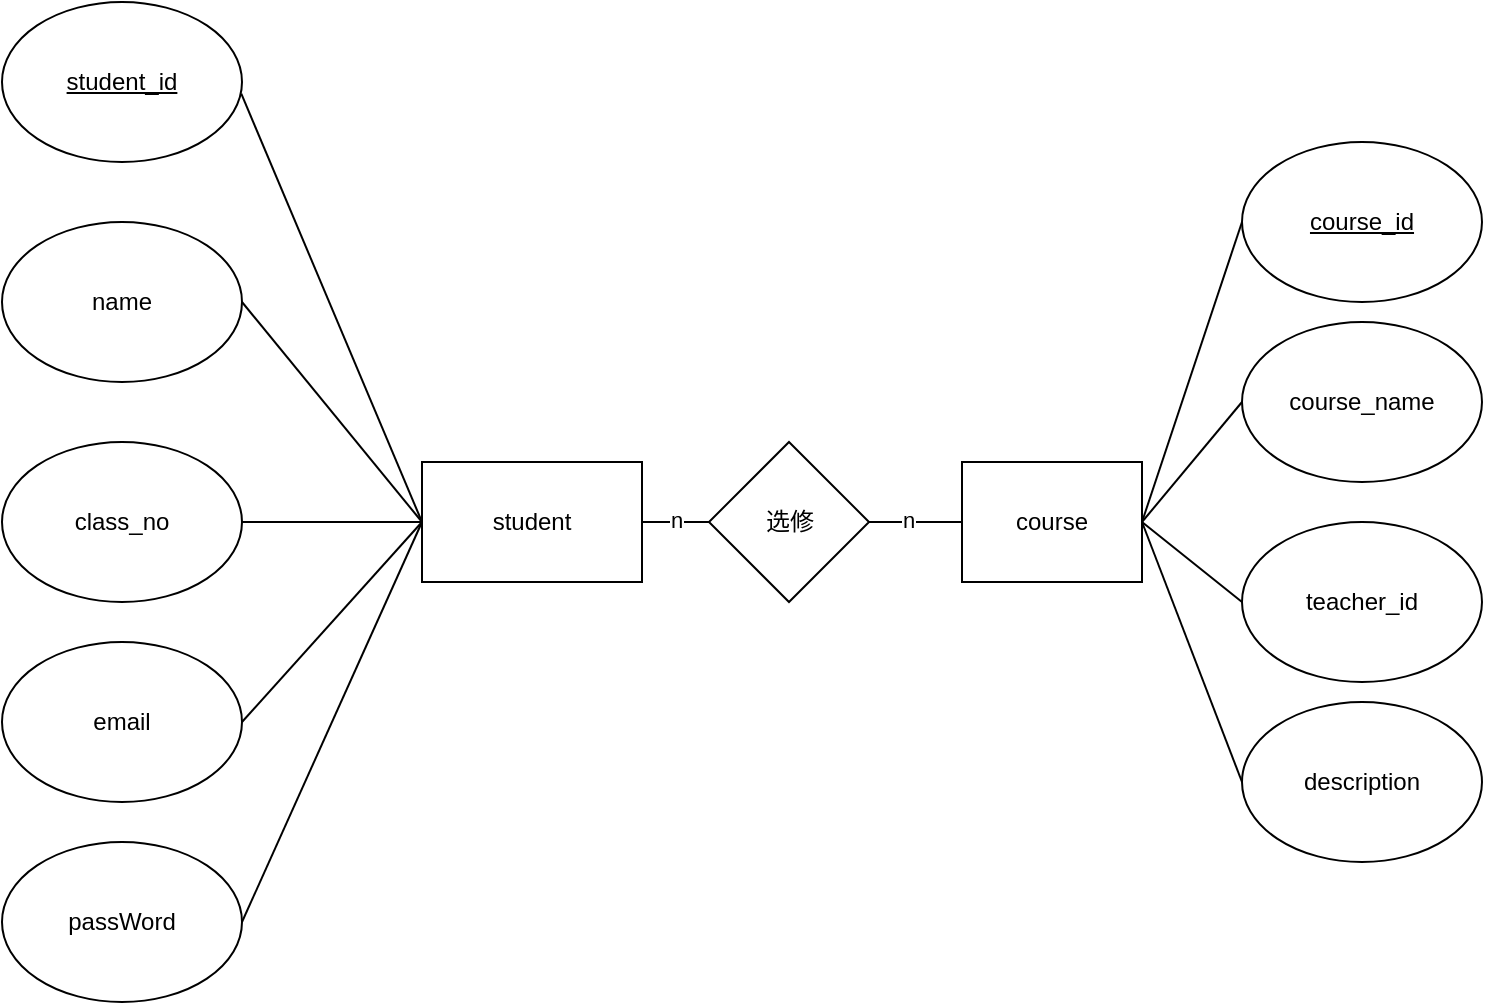 <mxfile version="24.6.4" type="github">
  <diagram name="第 1 页" id="QonXaU6UfeMdcegaqnbO">
    <mxGraphModel dx="1238" dy="683" grid="1" gridSize="10" guides="1" tooltips="1" connect="1" arrows="1" fold="1" page="1" pageScale="1" pageWidth="827" pageHeight="1169" math="0" shadow="0">
      <root>
        <mxCell id="0" />
        <mxCell id="1" parent="0" />
        <mxCell id="vv5a64AxEaZxOqgttP_Y-1" value="student" style="rounded=0;whiteSpace=wrap;html=1;" vertex="1" parent="1">
          <mxGeometry x="270" y="250" width="110" height="60" as="geometry" />
        </mxCell>
        <mxCell id="vv5a64AxEaZxOqgttP_Y-2" value="course" style="rounded=0;whiteSpace=wrap;html=1;" vertex="1" parent="1">
          <mxGeometry x="540" y="250" width="90" height="60" as="geometry" />
        </mxCell>
        <mxCell id="vv5a64AxEaZxOqgttP_Y-3" value="&lt;u&gt;student_id&lt;/u&gt;" style="ellipse;whiteSpace=wrap;html=1;" vertex="1" parent="1">
          <mxGeometry x="60" y="20" width="120" height="80" as="geometry" />
        </mxCell>
        <mxCell id="vv5a64AxEaZxOqgttP_Y-4" value="name" style="ellipse;whiteSpace=wrap;html=1;" vertex="1" parent="1">
          <mxGeometry x="60" y="130" width="120" height="80" as="geometry" />
        </mxCell>
        <mxCell id="vv5a64AxEaZxOqgttP_Y-5" value="class_no" style="ellipse;whiteSpace=wrap;html=1;" vertex="1" parent="1">
          <mxGeometry x="60" y="240" width="120" height="80" as="geometry" />
        </mxCell>
        <mxCell id="vv5a64AxEaZxOqgttP_Y-6" value="email" style="ellipse;whiteSpace=wrap;html=1;" vertex="1" parent="1">
          <mxGeometry x="60" y="340" width="120" height="80" as="geometry" />
        </mxCell>
        <mxCell id="vv5a64AxEaZxOqgttP_Y-7" value="passWord" style="ellipse;whiteSpace=wrap;html=1;" vertex="1" parent="1">
          <mxGeometry x="60" y="440" width="120" height="80" as="geometry" />
        </mxCell>
        <mxCell id="vv5a64AxEaZxOqgttP_Y-9" value="" style="endArrow=none;html=1;rounded=0;exitX=0.997;exitY=0.573;exitDx=0;exitDy=0;exitPerimeter=0;entryX=0;entryY=0.5;entryDx=0;entryDy=0;" edge="1" parent="1" source="vv5a64AxEaZxOqgttP_Y-3" target="vv5a64AxEaZxOqgttP_Y-1">
          <mxGeometry width="50" height="50" relative="1" as="geometry">
            <mxPoint x="350" y="320" as="sourcePoint" />
            <mxPoint x="400" y="270" as="targetPoint" />
          </mxGeometry>
        </mxCell>
        <mxCell id="vv5a64AxEaZxOqgttP_Y-10" value="" style="endArrow=none;html=1;rounded=0;exitX=1;exitY=0.5;exitDx=0;exitDy=0;" edge="1" parent="1" source="vv5a64AxEaZxOqgttP_Y-4">
          <mxGeometry width="50" height="50" relative="1" as="geometry">
            <mxPoint x="190" y="76" as="sourcePoint" />
            <mxPoint x="270" y="280" as="targetPoint" />
          </mxGeometry>
        </mxCell>
        <mxCell id="vv5a64AxEaZxOqgttP_Y-11" value="" style="endArrow=none;html=1;rounded=0;exitX=1;exitY=0.5;exitDx=0;exitDy=0;" edge="1" parent="1" source="vv5a64AxEaZxOqgttP_Y-5">
          <mxGeometry width="50" height="50" relative="1" as="geometry">
            <mxPoint x="200" y="86" as="sourcePoint" />
            <mxPoint x="270" y="280" as="targetPoint" />
          </mxGeometry>
        </mxCell>
        <mxCell id="vv5a64AxEaZxOqgttP_Y-12" value="" style="endArrow=none;html=1;rounded=0;exitX=1;exitY=0.5;exitDx=0;exitDy=0;" edge="1" parent="1" source="vv5a64AxEaZxOqgttP_Y-6">
          <mxGeometry width="50" height="50" relative="1" as="geometry">
            <mxPoint x="210" y="96" as="sourcePoint" />
            <mxPoint x="270" y="280" as="targetPoint" />
          </mxGeometry>
        </mxCell>
        <mxCell id="vv5a64AxEaZxOqgttP_Y-13" value="" style="endArrow=none;html=1;rounded=0;exitX=1;exitY=0.5;exitDx=0;exitDy=0;entryX=0;entryY=0.5;entryDx=0;entryDy=0;" edge="1" parent="1" source="vv5a64AxEaZxOqgttP_Y-7" target="vv5a64AxEaZxOqgttP_Y-1">
          <mxGeometry width="50" height="50" relative="1" as="geometry">
            <mxPoint x="220" y="106" as="sourcePoint" />
            <mxPoint x="310" y="320" as="targetPoint" />
          </mxGeometry>
        </mxCell>
        <mxCell id="vv5a64AxEaZxOqgttP_Y-14" value="&lt;u&gt;course_id&lt;/u&gt;" style="ellipse;whiteSpace=wrap;html=1;" vertex="1" parent="1">
          <mxGeometry x="680" y="90" width="120" height="80" as="geometry" />
        </mxCell>
        <mxCell id="vv5a64AxEaZxOqgttP_Y-15" value="course_name&lt;span style=&quot;color: rgba(0, 0, 0, 0); font-family: monospace; font-size: 0px; text-align: start; text-wrap: nowrap;&quot;&gt;%3CmxGraphModel%3E%3Croot%3E%3CmxCell%20id%3D%220%22%2F%3E%3CmxCell%20id%3D%221%22%20parent%3D%220%22%2F%3E%3CmxCell%20id%3D%222%22%20value%3D%22course_id%22%20style%3D%22ellipse%3BwhiteSpace%3Dwrap%3Bhtml%3D1%3B%22%20vertex%3D%221%22%20parent%3D%221%22%3E%3CmxGeometry%20x%3D%22640%22%20y%3D%2220%22%20width%3D%22120%22%20height%3D%2280%22%20as%3D%22geometry%22%2F%3E%3C%2FmxCell%3E%3C%2Froot%3E%3C%2FmxGraphModel%3E&lt;/span&gt;" style="ellipse;whiteSpace=wrap;html=1;" vertex="1" parent="1">
          <mxGeometry x="680" y="180" width="120" height="80" as="geometry" />
        </mxCell>
        <mxCell id="vv5a64AxEaZxOqgttP_Y-16" value="teacher_id&lt;span style=&quot;color: rgba(0, 0, 0, 0); font-family: monospace; font-size: 0px; text-align: start; text-wrap: nowrap;&quot;&gt;%3CmxGraphModel%3E%3Croot%3E%3CmxCell%20id%3D%220%22%2F%3E%3CmxCell%20id%3D%221%22%20parent%3D%220%22%2F%3E%3CmxCell%20id%3D%222%22%20value%3D%22course_id%22%20style%3D%22ellipse%3BwhiteSpace%3Dwrap%3Bhtml%3D1%3B%22%20vertex%3D%221%22%20parent%3D%221%22%3E%3CmxGeometry%20x%3D%22640%22%20y%3D%2220%22%20width%3D%22120%22%20height%3D%2280%22%20as%3D%22geometry%22%2F%3E%3C%2FmxCell%3E%3C%2Froot%3E%3C%2FmxGraphModel%3E&lt;/span&gt;" style="ellipse;whiteSpace=wrap;html=1;" vertex="1" parent="1">
          <mxGeometry x="680" y="280" width="120" height="80" as="geometry" />
        </mxCell>
        <mxCell id="vv5a64AxEaZxOqgttP_Y-17" value="&lt;div style=&quot;text-align: center;&quot;&gt;&lt;span style=&quot;text-align: start; background-color: initial;&quot;&gt;description&lt;/span&gt;&lt;span style=&quot;color: rgba(0, 0, 0, 0); font-family: monospace; font-size: 0px; text-align: start; text-wrap: nowrap; background-color: initial;&quot;&gt;3CmxGraphModel%3E%3Croot%3E%3CmxCell%20id%3D%220%22%2F%3E%3CmxCell%20id%3D%221%22%20parent%3D%220%22%2F%3E%3CmxCell%20id%3D%222%22%20value%3D%22course_id%22%20style%3D%22ellipse%3BwhiteSpace%3Dwrap%3Bhtml%3D1%3B%22%20vertex%3D%221%22%20parent%3D%221%22%3E%3CmxGeometry%20x%3D%22640%22%20y%3D%2220%22%20width%3D%22120%22%20height%3D%2280%22%20as%3D%22geometry%22%2F%3E%3C%2FmxCell%3E%3C%2Froot%3E%3C%2FmxGraphModel%3E&lt;/span&gt;&lt;/div&gt;" style="ellipse;whiteSpace=wrap;html=1;" vertex="1" parent="1">
          <mxGeometry x="680" y="370" width="120" height="80" as="geometry" />
        </mxCell>
        <mxCell id="vv5a64AxEaZxOqgttP_Y-19" value="" style="endArrow=none;html=1;rounded=0;exitX=0;exitY=0.5;exitDx=0;exitDy=0;entryX=1;entryY=0.5;entryDx=0;entryDy=0;" edge="1" parent="1" source="vv5a64AxEaZxOqgttP_Y-14" target="vv5a64AxEaZxOqgttP_Y-2">
          <mxGeometry width="50" height="50" relative="1" as="geometry">
            <mxPoint x="190" y="76" as="sourcePoint" />
            <mxPoint x="280" y="290" as="targetPoint" />
          </mxGeometry>
        </mxCell>
        <mxCell id="vv5a64AxEaZxOqgttP_Y-20" value="" style="endArrow=none;html=1;rounded=0;exitX=0;exitY=0.5;exitDx=0;exitDy=0;" edge="1" parent="1" source="vv5a64AxEaZxOqgttP_Y-15">
          <mxGeometry width="50" height="50" relative="1" as="geometry">
            <mxPoint x="690" y="140" as="sourcePoint" />
            <mxPoint x="630" y="280" as="targetPoint" />
          </mxGeometry>
        </mxCell>
        <mxCell id="vv5a64AxEaZxOqgttP_Y-21" value="" style="endArrow=none;html=1;rounded=0;exitX=0;exitY=0.5;exitDx=0;exitDy=0;" edge="1" parent="1" source="vv5a64AxEaZxOqgttP_Y-16">
          <mxGeometry width="50" height="50" relative="1" as="geometry">
            <mxPoint x="690" y="230" as="sourcePoint" />
            <mxPoint x="630" y="280" as="targetPoint" />
          </mxGeometry>
        </mxCell>
        <mxCell id="vv5a64AxEaZxOqgttP_Y-22" value="" style="endArrow=none;html=1;rounded=0;exitX=0;exitY=0.5;exitDx=0;exitDy=0;entryX=1;entryY=0.5;entryDx=0;entryDy=0;" edge="1" parent="1" source="vv5a64AxEaZxOqgttP_Y-17" target="vv5a64AxEaZxOqgttP_Y-2">
          <mxGeometry width="50" height="50" relative="1" as="geometry">
            <mxPoint x="690" y="330" as="sourcePoint" />
            <mxPoint x="640" y="290" as="targetPoint" />
          </mxGeometry>
        </mxCell>
        <mxCell id="vv5a64AxEaZxOqgttP_Y-23" value="选修" style="rhombus;whiteSpace=wrap;html=1;" vertex="1" parent="1">
          <mxGeometry x="413.5" y="240" width="80" height="80" as="geometry" />
        </mxCell>
        <mxCell id="vv5a64AxEaZxOqgttP_Y-26" value="" style="endArrow=none;html=1;rounded=0;exitX=1;exitY=0.5;exitDx=0;exitDy=0;entryX=0;entryY=0.5;entryDx=0;entryDy=0;" edge="1" parent="1" source="vv5a64AxEaZxOqgttP_Y-1" target="vv5a64AxEaZxOqgttP_Y-23">
          <mxGeometry width="50" height="50" relative="1" as="geometry">
            <mxPoint x="460" y="330" as="sourcePoint" />
            <mxPoint x="410" y="280" as="targetPoint" />
          </mxGeometry>
        </mxCell>
        <mxCell id="vv5a64AxEaZxOqgttP_Y-28" value="n" style="edgeLabel;html=1;align=center;verticalAlign=middle;resizable=0;points=[];" vertex="1" connectable="0" parent="vv5a64AxEaZxOqgttP_Y-26">
          <mxGeometry x="-0.234" y="2" relative="1" as="geometry">
            <mxPoint x="4" y="1" as="offset" />
          </mxGeometry>
        </mxCell>
        <mxCell id="vv5a64AxEaZxOqgttP_Y-27" value="" style="endArrow=none;html=1;rounded=0;exitX=1;exitY=0.5;exitDx=0;exitDy=0;entryX=0;entryY=0.5;entryDx=0;entryDy=0;" edge="1" parent="1" source="vv5a64AxEaZxOqgttP_Y-23" target="vv5a64AxEaZxOqgttP_Y-2">
          <mxGeometry width="50" height="50" relative="1" as="geometry">
            <mxPoint x="390" y="290" as="sourcePoint" />
            <mxPoint x="420" y="290" as="targetPoint" />
          </mxGeometry>
        </mxCell>
        <mxCell id="vv5a64AxEaZxOqgttP_Y-29" value="n" style="edgeLabel;html=1;align=center;verticalAlign=middle;resizable=0;points=[];" vertex="1" connectable="0" parent="vv5a64AxEaZxOqgttP_Y-27">
          <mxGeometry x="-0.185" y="-1" relative="1" as="geometry">
            <mxPoint y="-2" as="offset" />
          </mxGeometry>
        </mxCell>
      </root>
    </mxGraphModel>
  </diagram>
</mxfile>
